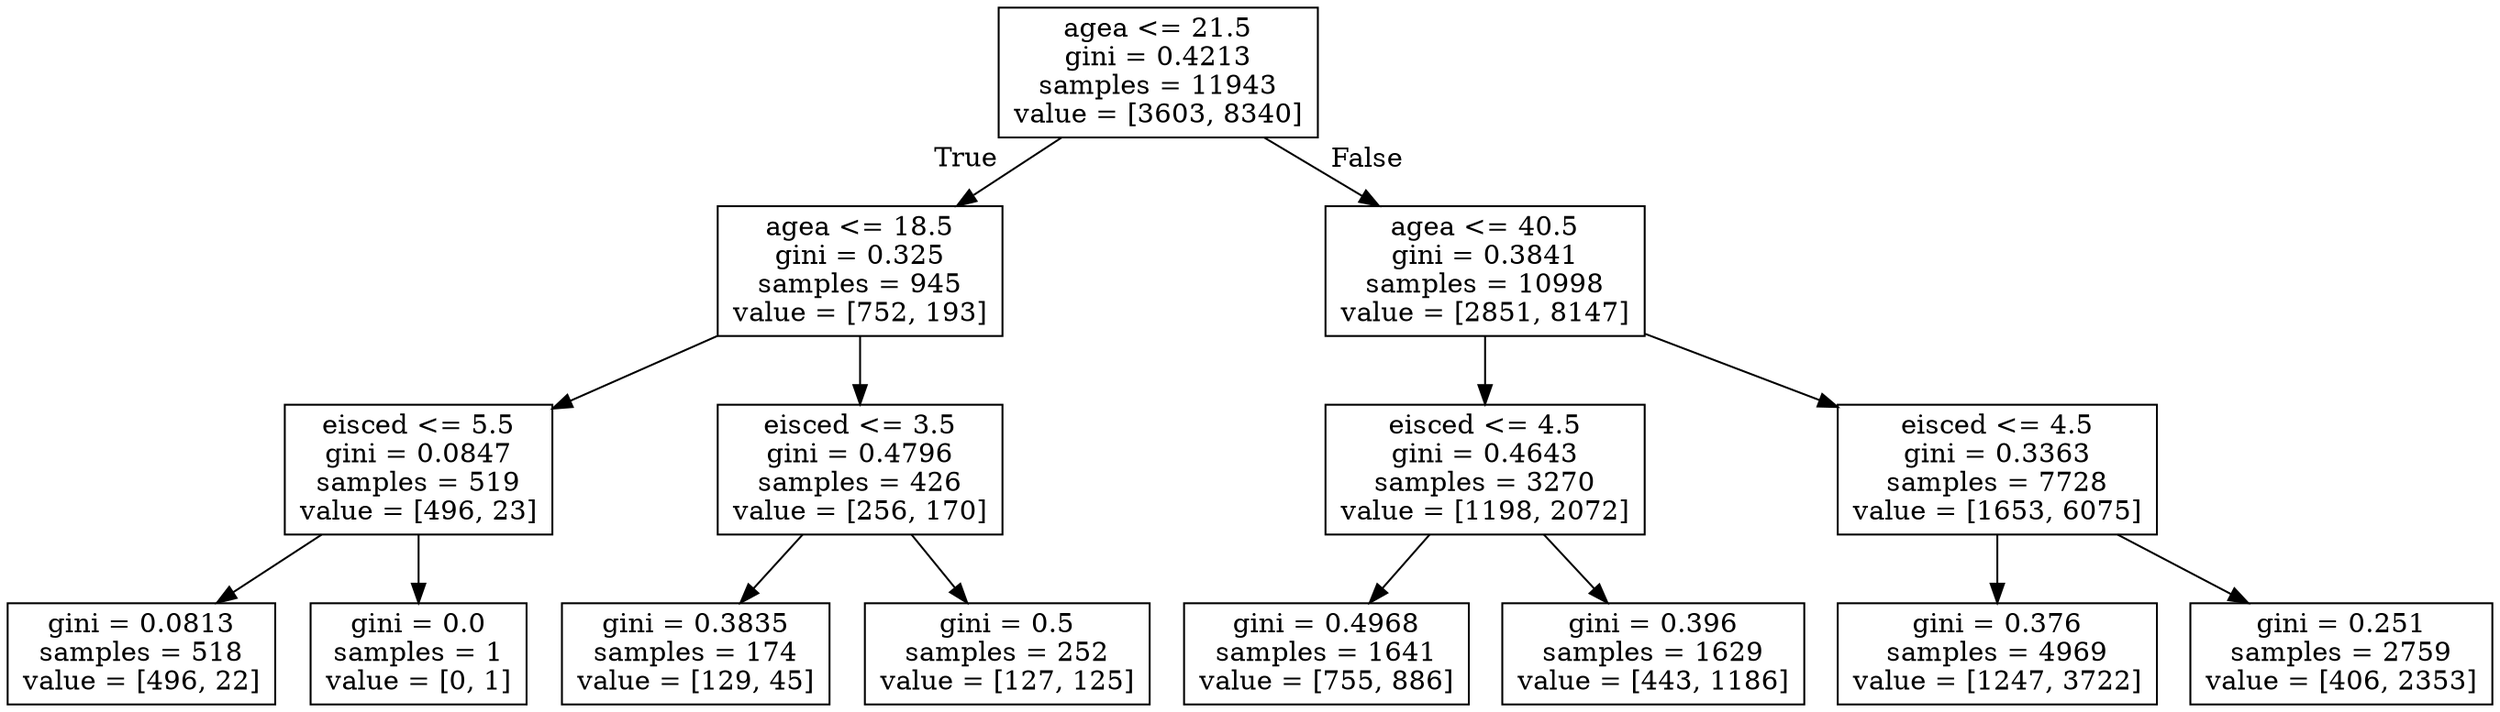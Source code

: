 digraph Tree {
node [shape=box] ;
0 [label="agea <= 21.5\ngini = 0.4213\nsamples = 11943\nvalue = [3603, 8340]"] ;
1 [label="agea <= 18.5\ngini = 0.325\nsamples = 945\nvalue = [752, 193]"] ;
0 -> 1 [labeldistance=2.5, labelangle=45, headlabel="True"] ;
2 [label="eisced <= 5.5\ngini = 0.0847\nsamples = 519\nvalue = [496, 23]"] ;
1 -> 2 ;
3 [label="gini = 0.0813\nsamples = 518\nvalue = [496, 22]"] ;
2 -> 3 ;
4 [label="gini = 0.0\nsamples = 1\nvalue = [0, 1]"] ;
2 -> 4 ;
5 [label="eisced <= 3.5\ngini = 0.4796\nsamples = 426\nvalue = [256, 170]"] ;
1 -> 5 ;
6 [label="gini = 0.3835\nsamples = 174\nvalue = [129, 45]"] ;
5 -> 6 ;
7 [label="gini = 0.5\nsamples = 252\nvalue = [127, 125]"] ;
5 -> 7 ;
8 [label="agea <= 40.5\ngini = 0.3841\nsamples = 10998\nvalue = [2851, 8147]"] ;
0 -> 8 [labeldistance=2.5, labelangle=-45, headlabel="False"] ;
9 [label="eisced <= 4.5\ngini = 0.4643\nsamples = 3270\nvalue = [1198, 2072]"] ;
8 -> 9 ;
10 [label="gini = 0.4968\nsamples = 1641\nvalue = [755, 886]"] ;
9 -> 10 ;
11 [label="gini = 0.396\nsamples = 1629\nvalue = [443, 1186]"] ;
9 -> 11 ;
12 [label="eisced <= 4.5\ngini = 0.3363\nsamples = 7728\nvalue = [1653, 6075]"] ;
8 -> 12 ;
13 [label="gini = 0.376\nsamples = 4969\nvalue = [1247, 3722]"] ;
12 -> 13 ;
14 [label="gini = 0.251\nsamples = 2759\nvalue = [406, 2353]"] ;
12 -> 14 ;
}